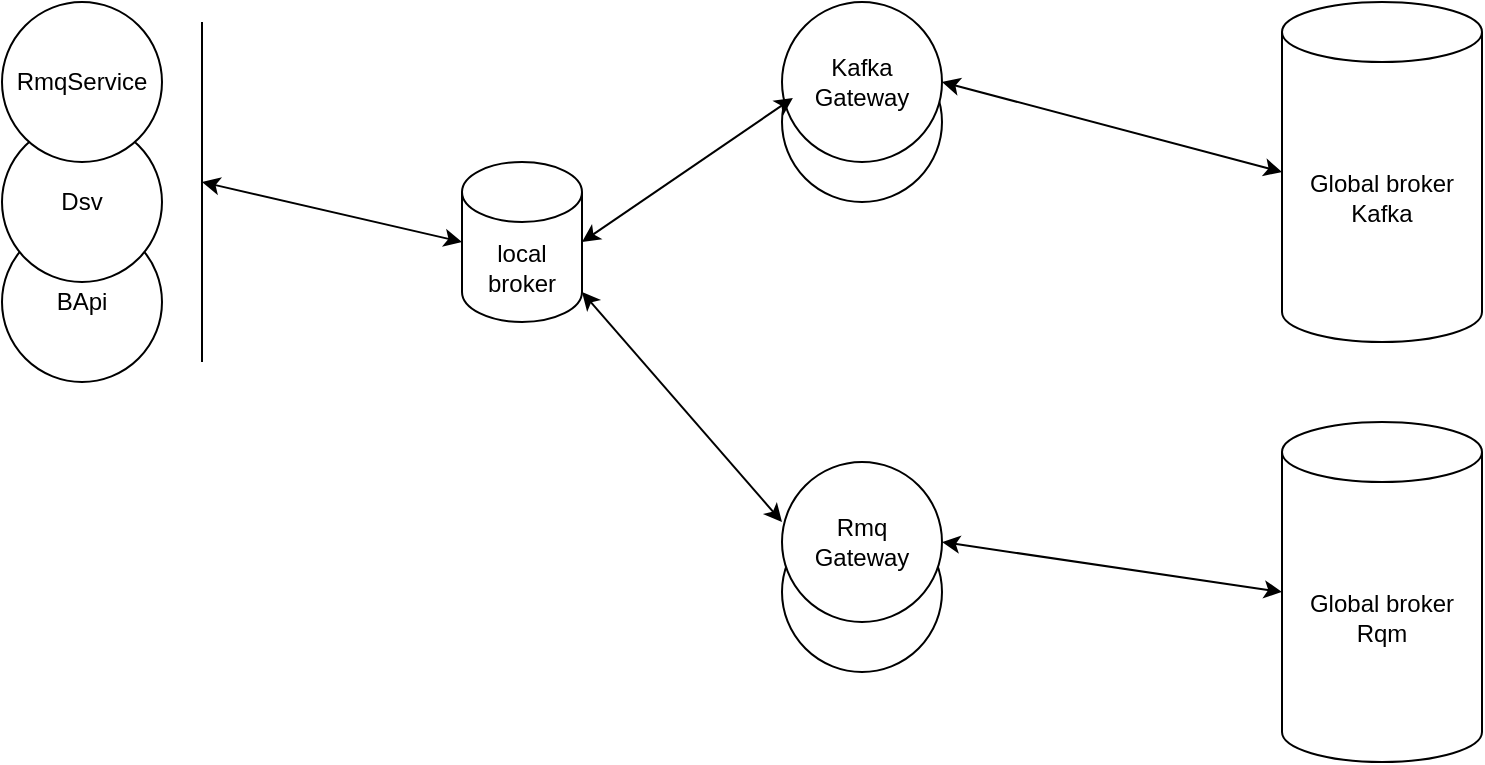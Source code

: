<mxfile version="26.2.13">
  <diagram name="Страница — 1" id="ggK8-MipIs0l-nx0emWC">
    <mxGraphModel dx="990" dy="582" grid="1" gridSize="10" guides="1" tooltips="1" connect="1" arrows="1" fold="1" page="1" pageScale="1" pageWidth="827" pageHeight="1169" math="0" shadow="0">
      <root>
        <mxCell id="0" />
        <mxCell id="1" parent="0" />
        <mxCell id="1C8pl0P5ky_lyWL19Vse-14" value="BApi" style="ellipse;whiteSpace=wrap;html=1;aspect=fixed;" vertex="1" parent="1">
          <mxGeometry x="40" y="140" width="80" height="80" as="geometry" />
        </mxCell>
        <mxCell id="1C8pl0P5ky_lyWL19Vse-13" value="Dsv" style="ellipse;whiteSpace=wrap;html=1;aspect=fixed;" vertex="1" parent="1">
          <mxGeometry x="40" y="90" width="80" height="80" as="geometry" />
        </mxCell>
        <mxCell id="1C8pl0P5ky_lyWL19Vse-40" value="" style="ellipse;whiteSpace=wrap;html=1;aspect=fixed;" vertex="1" parent="1">
          <mxGeometry x="430" y="285" width="80" height="80" as="geometry" />
        </mxCell>
        <mxCell id="1C8pl0P5ky_lyWL19Vse-38" value="" style="ellipse;whiteSpace=wrap;html=1;aspect=fixed;" vertex="1" parent="1">
          <mxGeometry x="430" y="50" width="80" height="80" as="geometry" />
        </mxCell>
        <mxCell id="1C8pl0P5ky_lyWL19Vse-6" value="Global broker&lt;br&gt;Kafka" style="shape=cylinder3;whiteSpace=wrap;html=1;boundedLbl=1;backgroundOutline=1;size=15;" vertex="1" parent="1">
          <mxGeometry x="680" y="30" width="100" height="170" as="geometry" />
        </mxCell>
        <mxCell id="1C8pl0P5ky_lyWL19Vse-7" value="local&lt;br&gt;broker" style="shape=cylinder3;whiteSpace=wrap;html=1;boundedLbl=1;backgroundOutline=1;size=15;" vertex="1" parent="1">
          <mxGeometry x="270" y="110" width="60" height="80" as="geometry" />
        </mxCell>
        <mxCell id="1C8pl0P5ky_lyWL19Vse-8" value="Kafka&lt;br&gt;Gateway" style="ellipse;whiteSpace=wrap;html=1;aspect=fixed;" vertex="1" parent="1">
          <mxGeometry x="430" y="30" width="80" height="80" as="geometry" />
        </mxCell>
        <mxCell id="1C8pl0P5ky_lyWL19Vse-11" value="RmqService" style="ellipse;whiteSpace=wrap;html=1;aspect=fixed;" vertex="1" parent="1">
          <mxGeometry x="40" y="30" width="80" height="80" as="geometry" />
        </mxCell>
        <mxCell id="1C8pl0P5ky_lyWL19Vse-32" value="" style="endArrow=classic;startArrow=classic;html=1;rounded=0;entryX=0;entryY=0.5;entryDx=0;entryDy=0;entryPerimeter=0;" edge="1" parent="1" target="1C8pl0P5ky_lyWL19Vse-7">
          <mxGeometry width="50" height="50" relative="1" as="geometry">
            <mxPoint x="140" y="120" as="sourcePoint" />
            <mxPoint x="440" y="180" as="targetPoint" />
          </mxGeometry>
        </mxCell>
        <mxCell id="1C8pl0P5ky_lyWL19Vse-33" value="" style="endArrow=classic;startArrow=classic;html=1;rounded=0;exitX=1;exitY=0.5;exitDx=0;exitDy=0;exitPerimeter=0;entryX=0.068;entryY=0.6;entryDx=0;entryDy=0;entryPerimeter=0;" edge="1" parent="1" source="1C8pl0P5ky_lyWL19Vse-7" target="1C8pl0P5ky_lyWL19Vse-8">
          <mxGeometry width="50" height="50" relative="1" as="geometry">
            <mxPoint x="389" y="140" as="sourcePoint" />
            <mxPoint x="439" y="90" as="targetPoint" />
            <Array as="points" />
          </mxGeometry>
        </mxCell>
        <mxCell id="1C8pl0P5ky_lyWL19Vse-34" value="" style="endArrow=classic;startArrow=classic;html=1;rounded=0;entryX=0;entryY=0.5;entryDx=0;entryDy=0;entryPerimeter=0;exitX=1;exitY=0.5;exitDx=0;exitDy=0;" edge="1" parent="1" source="1C8pl0P5ky_lyWL19Vse-8" target="1C8pl0P5ky_lyWL19Vse-6">
          <mxGeometry width="50" height="50" relative="1" as="geometry">
            <mxPoint x="390" y="230" as="sourcePoint" />
            <mxPoint x="440" y="180" as="targetPoint" />
          </mxGeometry>
        </mxCell>
        <mxCell id="1C8pl0P5ky_lyWL19Vse-37" value="Global broker&lt;br&gt;Rqm" style="shape=cylinder3;whiteSpace=wrap;html=1;boundedLbl=1;backgroundOutline=1;size=15;" vertex="1" parent="1">
          <mxGeometry x="680" y="240" width="100" height="170" as="geometry" />
        </mxCell>
        <mxCell id="1C8pl0P5ky_lyWL19Vse-39" value="Rmq&lt;br&gt;Gateway" style="ellipse;whiteSpace=wrap;html=1;aspect=fixed;" vertex="1" parent="1">
          <mxGeometry x="430" y="260" width="80" height="80" as="geometry" />
        </mxCell>
        <mxCell id="1C8pl0P5ky_lyWL19Vse-41" value="" style="endArrow=classic;startArrow=classic;html=1;rounded=0;entryX=0;entryY=0.5;entryDx=0;entryDy=0;entryPerimeter=0;exitX=1;exitY=0.5;exitDx=0;exitDy=0;" edge="1" parent="1" source="1C8pl0P5ky_lyWL19Vse-39" target="1C8pl0P5ky_lyWL19Vse-37">
          <mxGeometry width="50" height="50" relative="1" as="geometry">
            <mxPoint x="390" y="230" as="sourcePoint" />
            <mxPoint x="440" y="180" as="targetPoint" />
          </mxGeometry>
        </mxCell>
        <mxCell id="1C8pl0P5ky_lyWL19Vse-42" value="" style="endArrow=classic;startArrow=classic;html=1;rounded=0;exitX=1;exitY=1;exitDx=0;exitDy=-15;exitPerimeter=0;entryX=0;entryY=0.375;entryDx=0;entryDy=0;entryPerimeter=0;" edge="1" parent="1" source="1C8pl0P5ky_lyWL19Vse-7" target="1C8pl0P5ky_lyWL19Vse-39">
          <mxGeometry width="50" height="50" relative="1" as="geometry">
            <mxPoint x="390" y="230" as="sourcePoint" />
            <mxPoint x="440" y="180" as="targetPoint" />
          </mxGeometry>
        </mxCell>
        <mxCell id="1C8pl0P5ky_lyWL19Vse-43" value="" style="endArrow=none;html=1;rounded=0;" edge="1" parent="1">
          <mxGeometry width="50" height="50" relative="1" as="geometry">
            <mxPoint x="140" y="210" as="sourcePoint" />
            <mxPoint x="140" y="40" as="targetPoint" />
          </mxGeometry>
        </mxCell>
      </root>
    </mxGraphModel>
  </diagram>
</mxfile>

